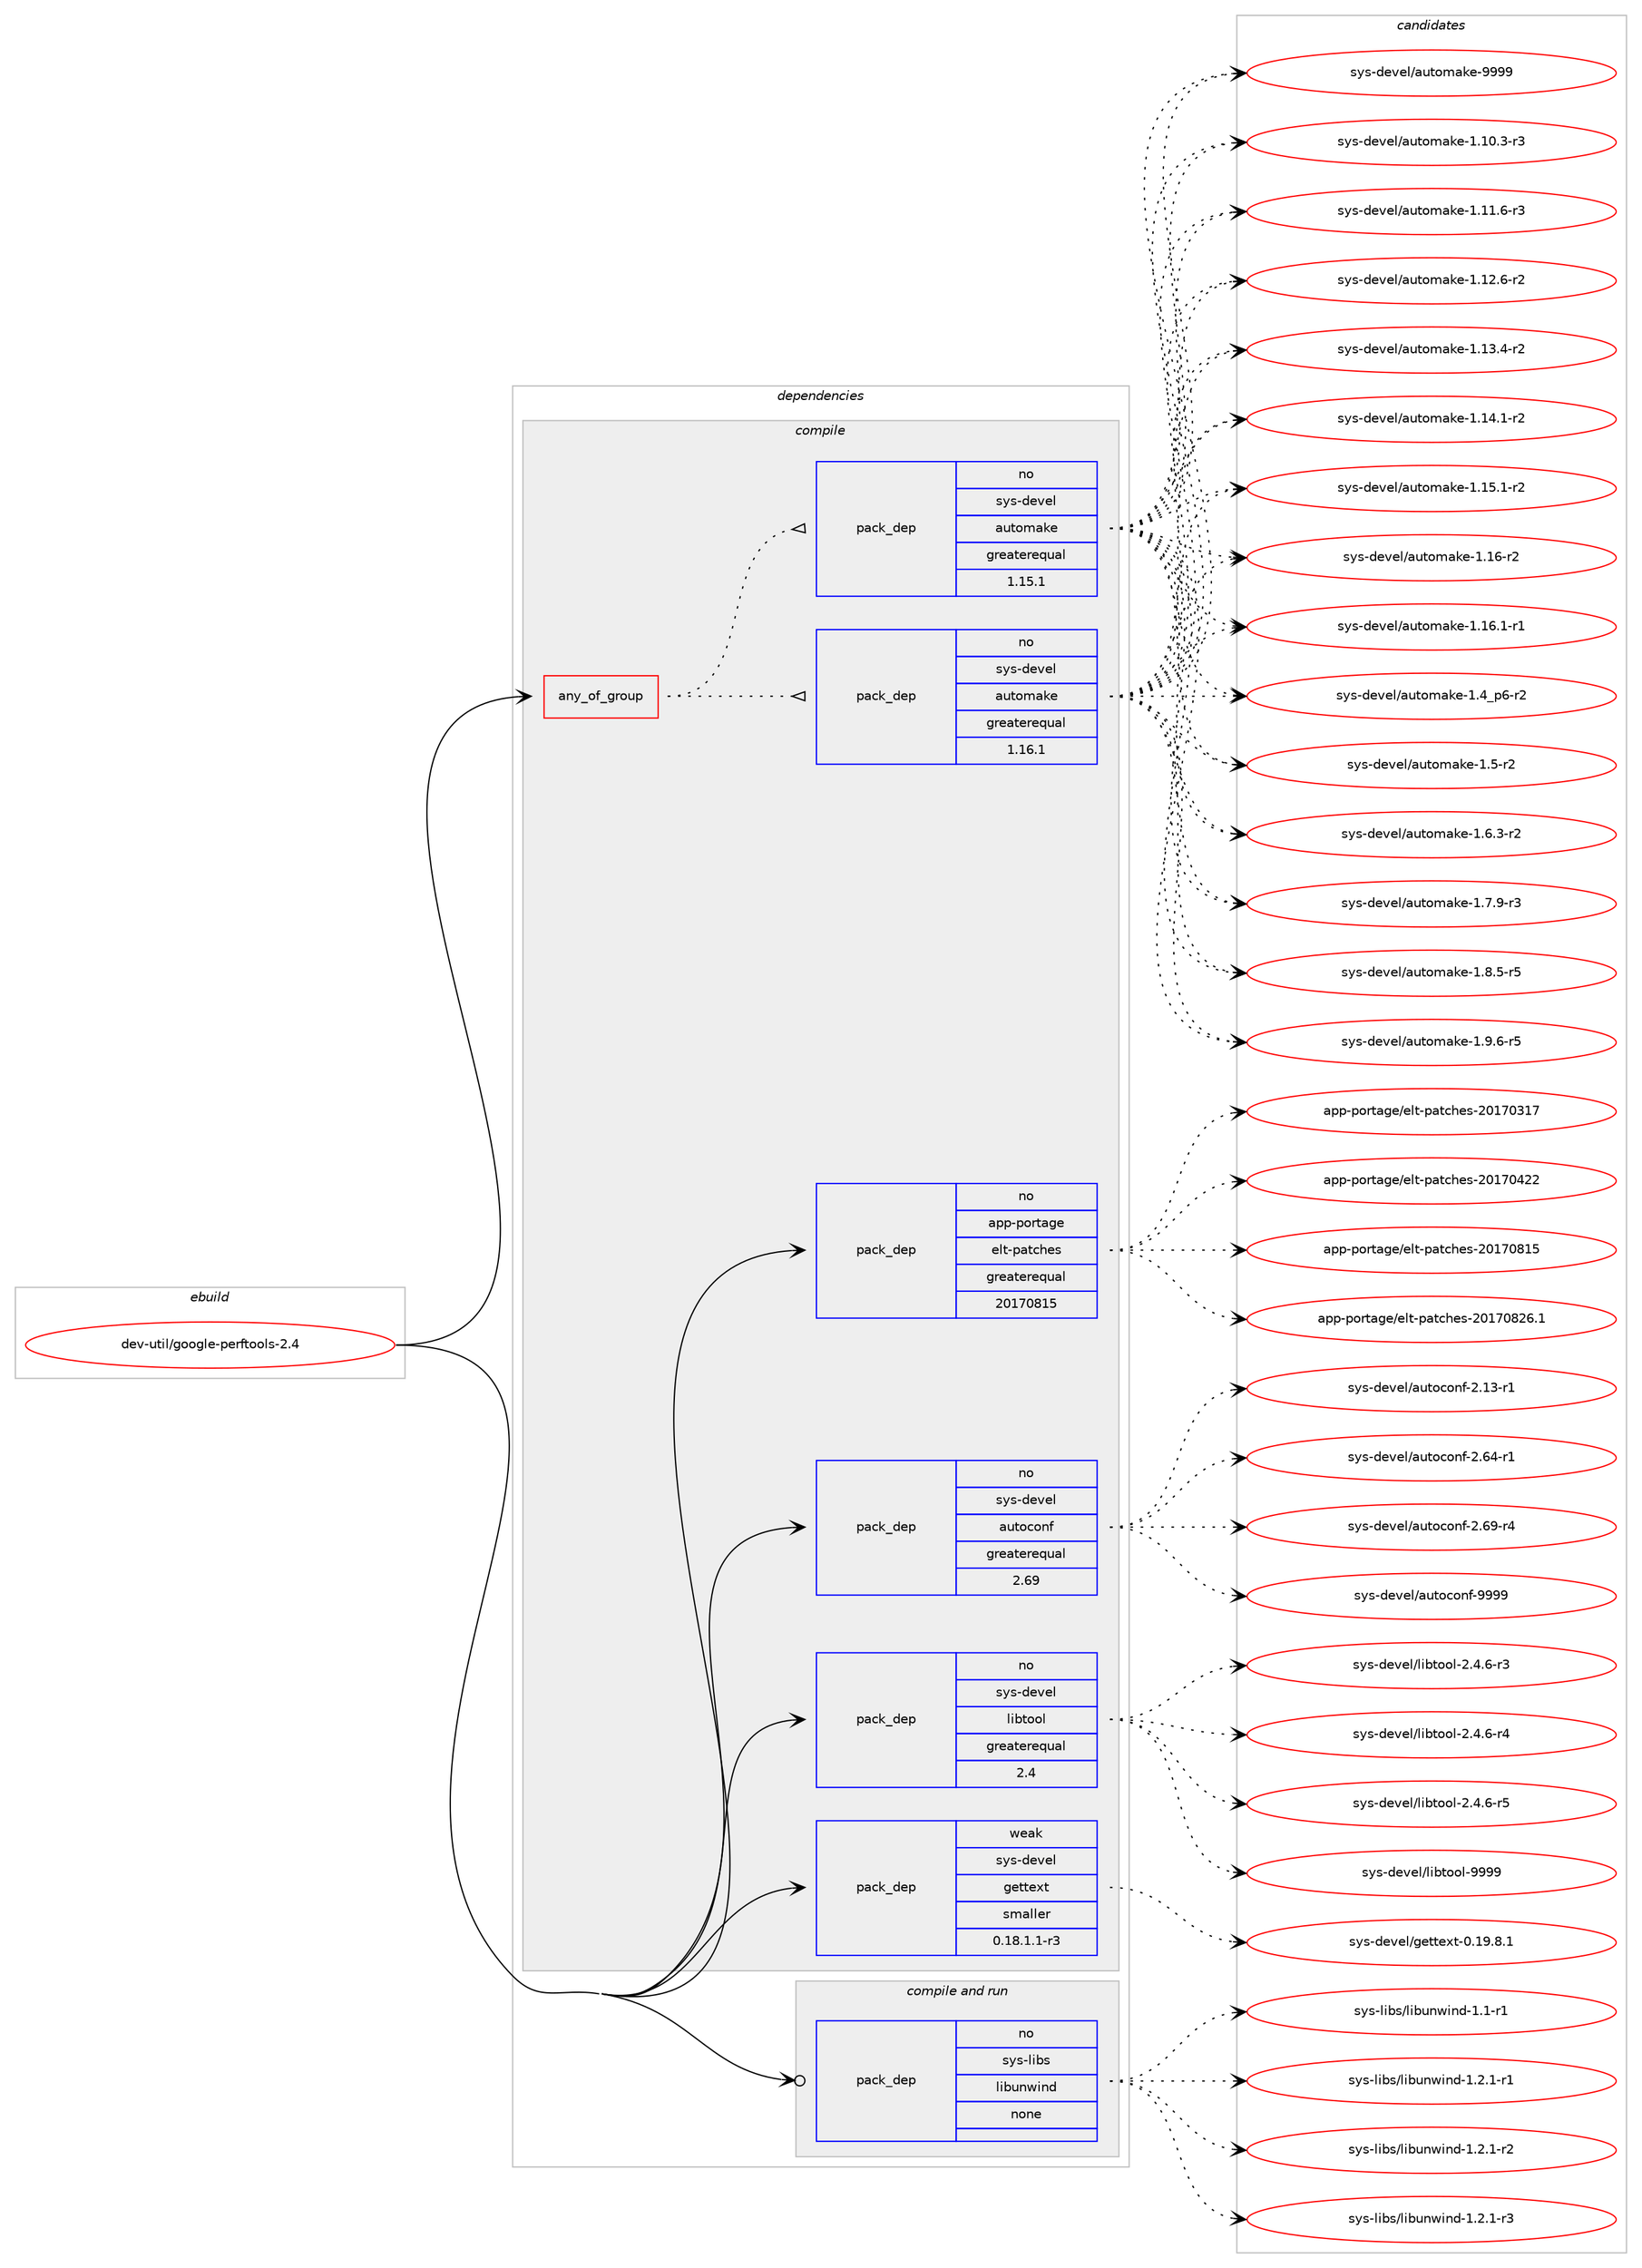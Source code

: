 digraph prolog {

# *************
# Graph options
# *************

newrank=true;
concentrate=true;
compound=true;
graph [rankdir=LR,fontname=Helvetica,fontsize=10,ranksep=1.5];#, ranksep=2.5, nodesep=0.2];
edge  [arrowhead=vee];
node  [fontname=Helvetica,fontsize=10];

# **********
# The ebuild
# **********

subgraph cluster_leftcol {
color=gray;
rank=same;
label=<<i>ebuild</i>>;
id [label="dev-util/google-perftools-2.4", color=red, width=4, href="../dev-util/google-perftools-2.4.svg"];
}

# ****************
# The dependencies
# ****************

subgraph cluster_midcol {
color=gray;
label=<<i>dependencies</i>>;
subgraph cluster_compile {
fillcolor="#eeeeee";
style=filled;
label=<<i>compile</i>>;
subgraph any23057 {
dependency1546042 [label=<<TABLE BORDER="0" CELLBORDER="1" CELLSPACING="0" CELLPADDING="4"><TR><TD CELLPADDING="10">any_of_group</TD></TR></TABLE>>, shape=none, color=red];subgraph pack1097894 {
dependency1546043 [label=<<TABLE BORDER="0" CELLBORDER="1" CELLSPACING="0" CELLPADDING="4" WIDTH="220"><TR><TD ROWSPAN="6" CELLPADDING="30">pack_dep</TD></TR><TR><TD WIDTH="110">no</TD></TR><TR><TD>sys-devel</TD></TR><TR><TD>automake</TD></TR><TR><TD>greaterequal</TD></TR><TR><TD>1.16.1</TD></TR></TABLE>>, shape=none, color=blue];
}
dependency1546042:e -> dependency1546043:w [weight=20,style="dotted",arrowhead="oinv"];
subgraph pack1097895 {
dependency1546044 [label=<<TABLE BORDER="0" CELLBORDER="1" CELLSPACING="0" CELLPADDING="4" WIDTH="220"><TR><TD ROWSPAN="6" CELLPADDING="30">pack_dep</TD></TR><TR><TD WIDTH="110">no</TD></TR><TR><TD>sys-devel</TD></TR><TR><TD>automake</TD></TR><TR><TD>greaterequal</TD></TR><TR><TD>1.15.1</TD></TR></TABLE>>, shape=none, color=blue];
}
dependency1546042:e -> dependency1546044:w [weight=20,style="dotted",arrowhead="oinv"];
}
id:e -> dependency1546042:w [weight=20,style="solid",arrowhead="vee"];
subgraph pack1097896 {
dependency1546045 [label=<<TABLE BORDER="0" CELLBORDER="1" CELLSPACING="0" CELLPADDING="4" WIDTH="220"><TR><TD ROWSPAN="6" CELLPADDING="30">pack_dep</TD></TR><TR><TD WIDTH="110">no</TD></TR><TR><TD>app-portage</TD></TR><TR><TD>elt-patches</TD></TR><TR><TD>greaterequal</TD></TR><TR><TD>20170815</TD></TR></TABLE>>, shape=none, color=blue];
}
id:e -> dependency1546045:w [weight=20,style="solid",arrowhead="vee"];
subgraph pack1097897 {
dependency1546046 [label=<<TABLE BORDER="0" CELLBORDER="1" CELLSPACING="0" CELLPADDING="4" WIDTH="220"><TR><TD ROWSPAN="6" CELLPADDING="30">pack_dep</TD></TR><TR><TD WIDTH="110">no</TD></TR><TR><TD>sys-devel</TD></TR><TR><TD>autoconf</TD></TR><TR><TD>greaterequal</TD></TR><TR><TD>2.69</TD></TR></TABLE>>, shape=none, color=blue];
}
id:e -> dependency1546046:w [weight=20,style="solid",arrowhead="vee"];
subgraph pack1097898 {
dependency1546047 [label=<<TABLE BORDER="0" CELLBORDER="1" CELLSPACING="0" CELLPADDING="4" WIDTH="220"><TR><TD ROWSPAN="6" CELLPADDING="30">pack_dep</TD></TR><TR><TD WIDTH="110">no</TD></TR><TR><TD>sys-devel</TD></TR><TR><TD>libtool</TD></TR><TR><TD>greaterequal</TD></TR><TR><TD>2.4</TD></TR></TABLE>>, shape=none, color=blue];
}
id:e -> dependency1546047:w [weight=20,style="solid",arrowhead="vee"];
subgraph pack1097899 {
dependency1546048 [label=<<TABLE BORDER="0" CELLBORDER="1" CELLSPACING="0" CELLPADDING="4" WIDTH="220"><TR><TD ROWSPAN="6" CELLPADDING="30">pack_dep</TD></TR><TR><TD WIDTH="110">weak</TD></TR><TR><TD>sys-devel</TD></TR><TR><TD>gettext</TD></TR><TR><TD>smaller</TD></TR><TR><TD>0.18.1.1-r3</TD></TR></TABLE>>, shape=none, color=blue];
}
id:e -> dependency1546048:w [weight=20,style="solid",arrowhead="vee"];
}
subgraph cluster_compileandrun {
fillcolor="#eeeeee";
style=filled;
label=<<i>compile and run</i>>;
subgraph pack1097900 {
dependency1546049 [label=<<TABLE BORDER="0" CELLBORDER="1" CELLSPACING="0" CELLPADDING="4" WIDTH="220"><TR><TD ROWSPAN="6" CELLPADDING="30">pack_dep</TD></TR><TR><TD WIDTH="110">no</TD></TR><TR><TD>sys-libs</TD></TR><TR><TD>libunwind</TD></TR><TR><TD>none</TD></TR><TR><TD></TD></TR></TABLE>>, shape=none, color=blue];
}
id:e -> dependency1546049:w [weight=20,style="solid",arrowhead="odotvee"];
}
subgraph cluster_run {
fillcolor="#eeeeee";
style=filled;
label=<<i>run</i>>;
}
}

# **************
# The candidates
# **************

subgraph cluster_choices {
rank=same;
color=gray;
label=<<i>candidates</i>>;

subgraph choice1097894 {
color=black;
nodesep=1;
choice11512111545100101118101108479711711611110997107101454946494846514511451 [label="sys-devel/automake-1.10.3-r3", color=red, width=4,href="../sys-devel/automake-1.10.3-r3.svg"];
choice11512111545100101118101108479711711611110997107101454946494946544511451 [label="sys-devel/automake-1.11.6-r3", color=red, width=4,href="../sys-devel/automake-1.11.6-r3.svg"];
choice11512111545100101118101108479711711611110997107101454946495046544511450 [label="sys-devel/automake-1.12.6-r2", color=red, width=4,href="../sys-devel/automake-1.12.6-r2.svg"];
choice11512111545100101118101108479711711611110997107101454946495146524511450 [label="sys-devel/automake-1.13.4-r2", color=red, width=4,href="../sys-devel/automake-1.13.4-r2.svg"];
choice11512111545100101118101108479711711611110997107101454946495246494511450 [label="sys-devel/automake-1.14.1-r2", color=red, width=4,href="../sys-devel/automake-1.14.1-r2.svg"];
choice11512111545100101118101108479711711611110997107101454946495346494511450 [label="sys-devel/automake-1.15.1-r2", color=red, width=4,href="../sys-devel/automake-1.15.1-r2.svg"];
choice1151211154510010111810110847971171161111099710710145494649544511450 [label="sys-devel/automake-1.16-r2", color=red, width=4,href="../sys-devel/automake-1.16-r2.svg"];
choice11512111545100101118101108479711711611110997107101454946495446494511449 [label="sys-devel/automake-1.16.1-r1", color=red, width=4,href="../sys-devel/automake-1.16.1-r1.svg"];
choice115121115451001011181011084797117116111109971071014549465295112544511450 [label="sys-devel/automake-1.4_p6-r2", color=red, width=4,href="../sys-devel/automake-1.4_p6-r2.svg"];
choice11512111545100101118101108479711711611110997107101454946534511450 [label="sys-devel/automake-1.5-r2", color=red, width=4,href="../sys-devel/automake-1.5-r2.svg"];
choice115121115451001011181011084797117116111109971071014549465446514511450 [label="sys-devel/automake-1.6.3-r2", color=red, width=4,href="../sys-devel/automake-1.6.3-r2.svg"];
choice115121115451001011181011084797117116111109971071014549465546574511451 [label="sys-devel/automake-1.7.9-r3", color=red, width=4,href="../sys-devel/automake-1.7.9-r3.svg"];
choice115121115451001011181011084797117116111109971071014549465646534511453 [label="sys-devel/automake-1.8.5-r5", color=red, width=4,href="../sys-devel/automake-1.8.5-r5.svg"];
choice115121115451001011181011084797117116111109971071014549465746544511453 [label="sys-devel/automake-1.9.6-r5", color=red, width=4,href="../sys-devel/automake-1.9.6-r5.svg"];
choice115121115451001011181011084797117116111109971071014557575757 [label="sys-devel/automake-9999", color=red, width=4,href="../sys-devel/automake-9999.svg"];
dependency1546043:e -> choice11512111545100101118101108479711711611110997107101454946494846514511451:w [style=dotted,weight="100"];
dependency1546043:e -> choice11512111545100101118101108479711711611110997107101454946494946544511451:w [style=dotted,weight="100"];
dependency1546043:e -> choice11512111545100101118101108479711711611110997107101454946495046544511450:w [style=dotted,weight="100"];
dependency1546043:e -> choice11512111545100101118101108479711711611110997107101454946495146524511450:w [style=dotted,weight="100"];
dependency1546043:e -> choice11512111545100101118101108479711711611110997107101454946495246494511450:w [style=dotted,weight="100"];
dependency1546043:e -> choice11512111545100101118101108479711711611110997107101454946495346494511450:w [style=dotted,weight="100"];
dependency1546043:e -> choice1151211154510010111810110847971171161111099710710145494649544511450:w [style=dotted,weight="100"];
dependency1546043:e -> choice11512111545100101118101108479711711611110997107101454946495446494511449:w [style=dotted,weight="100"];
dependency1546043:e -> choice115121115451001011181011084797117116111109971071014549465295112544511450:w [style=dotted,weight="100"];
dependency1546043:e -> choice11512111545100101118101108479711711611110997107101454946534511450:w [style=dotted,weight="100"];
dependency1546043:e -> choice115121115451001011181011084797117116111109971071014549465446514511450:w [style=dotted,weight="100"];
dependency1546043:e -> choice115121115451001011181011084797117116111109971071014549465546574511451:w [style=dotted,weight="100"];
dependency1546043:e -> choice115121115451001011181011084797117116111109971071014549465646534511453:w [style=dotted,weight="100"];
dependency1546043:e -> choice115121115451001011181011084797117116111109971071014549465746544511453:w [style=dotted,weight="100"];
dependency1546043:e -> choice115121115451001011181011084797117116111109971071014557575757:w [style=dotted,weight="100"];
}
subgraph choice1097895 {
color=black;
nodesep=1;
choice11512111545100101118101108479711711611110997107101454946494846514511451 [label="sys-devel/automake-1.10.3-r3", color=red, width=4,href="../sys-devel/automake-1.10.3-r3.svg"];
choice11512111545100101118101108479711711611110997107101454946494946544511451 [label="sys-devel/automake-1.11.6-r3", color=red, width=4,href="../sys-devel/automake-1.11.6-r3.svg"];
choice11512111545100101118101108479711711611110997107101454946495046544511450 [label="sys-devel/automake-1.12.6-r2", color=red, width=4,href="../sys-devel/automake-1.12.6-r2.svg"];
choice11512111545100101118101108479711711611110997107101454946495146524511450 [label="sys-devel/automake-1.13.4-r2", color=red, width=4,href="../sys-devel/automake-1.13.4-r2.svg"];
choice11512111545100101118101108479711711611110997107101454946495246494511450 [label="sys-devel/automake-1.14.1-r2", color=red, width=4,href="../sys-devel/automake-1.14.1-r2.svg"];
choice11512111545100101118101108479711711611110997107101454946495346494511450 [label="sys-devel/automake-1.15.1-r2", color=red, width=4,href="../sys-devel/automake-1.15.1-r2.svg"];
choice1151211154510010111810110847971171161111099710710145494649544511450 [label="sys-devel/automake-1.16-r2", color=red, width=4,href="../sys-devel/automake-1.16-r2.svg"];
choice11512111545100101118101108479711711611110997107101454946495446494511449 [label="sys-devel/automake-1.16.1-r1", color=red, width=4,href="../sys-devel/automake-1.16.1-r1.svg"];
choice115121115451001011181011084797117116111109971071014549465295112544511450 [label="sys-devel/automake-1.4_p6-r2", color=red, width=4,href="../sys-devel/automake-1.4_p6-r2.svg"];
choice11512111545100101118101108479711711611110997107101454946534511450 [label="sys-devel/automake-1.5-r2", color=red, width=4,href="../sys-devel/automake-1.5-r2.svg"];
choice115121115451001011181011084797117116111109971071014549465446514511450 [label="sys-devel/automake-1.6.3-r2", color=red, width=4,href="../sys-devel/automake-1.6.3-r2.svg"];
choice115121115451001011181011084797117116111109971071014549465546574511451 [label="sys-devel/automake-1.7.9-r3", color=red, width=4,href="../sys-devel/automake-1.7.9-r3.svg"];
choice115121115451001011181011084797117116111109971071014549465646534511453 [label="sys-devel/automake-1.8.5-r5", color=red, width=4,href="../sys-devel/automake-1.8.5-r5.svg"];
choice115121115451001011181011084797117116111109971071014549465746544511453 [label="sys-devel/automake-1.9.6-r5", color=red, width=4,href="../sys-devel/automake-1.9.6-r5.svg"];
choice115121115451001011181011084797117116111109971071014557575757 [label="sys-devel/automake-9999", color=red, width=4,href="../sys-devel/automake-9999.svg"];
dependency1546044:e -> choice11512111545100101118101108479711711611110997107101454946494846514511451:w [style=dotted,weight="100"];
dependency1546044:e -> choice11512111545100101118101108479711711611110997107101454946494946544511451:w [style=dotted,weight="100"];
dependency1546044:e -> choice11512111545100101118101108479711711611110997107101454946495046544511450:w [style=dotted,weight="100"];
dependency1546044:e -> choice11512111545100101118101108479711711611110997107101454946495146524511450:w [style=dotted,weight="100"];
dependency1546044:e -> choice11512111545100101118101108479711711611110997107101454946495246494511450:w [style=dotted,weight="100"];
dependency1546044:e -> choice11512111545100101118101108479711711611110997107101454946495346494511450:w [style=dotted,weight="100"];
dependency1546044:e -> choice1151211154510010111810110847971171161111099710710145494649544511450:w [style=dotted,weight="100"];
dependency1546044:e -> choice11512111545100101118101108479711711611110997107101454946495446494511449:w [style=dotted,weight="100"];
dependency1546044:e -> choice115121115451001011181011084797117116111109971071014549465295112544511450:w [style=dotted,weight="100"];
dependency1546044:e -> choice11512111545100101118101108479711711611110997107101454946534511450:w [style=dotted,weight="100"];
dependency1546044:e -> choice115121115451001011181011084797117116111109971071014549465446514511450:w [style=dotted,weight="100"];
dependency1546044:e -> choice115121115451001011181011084797117116111109971071014549465546574511451:w [style=dotted,weight="100"];
dependency1546044:e -> choice115121115451001011181011084797117116111109971071014549465646534511453:w [style=dotted,weight="100"];
dependency1546044:e -> choice115121115451001011181011084797117116111109971071014549465746544511453:w [style=dotted,weight="100"];
dependency1546044:e -> choice115121115451001011181011084797117116111109971071014557575757:w [style=dotted,weight="100"];
}
subgraph choice1097896 {
color=black;
nodesep=1;
choice97112112451121111141169710310147101108116451129711699104101115455048495548514955 [label="app-portage/elt-patches-20170317", color=red, width=4,href="../app-portage/elt-patches-20170317.svg"];
choice97112112451121111141169710310147101108116451129711699104101115455048495548525050 [label="app-portage/elt-patches-20170422", color=red, width=4,href="../app-portage/elt-patches-20170422.svg"];
choice97112112451121111141169710310147101108116451129711699104101115455048495548564953 [label="app-portage/elt-patches-20170815", color=red, width=4,href="../app-portage/elt-patches-20170815.svg"];
choice971121124511211111411697103101471011081164511297116991041011154550484955485650544649 [label="app-portage/elt-patches-20170826.1", color=red, width=4,href="../app-portage/elt-patches-20170826.1.svg"];
dependency1546045:e -> choice97112112451121111141169710310147101108116451129711699104101115455048495548514955:w [style=dotted,weight="100"];
dependency1546045:e -> choice97112112451121111141169710310147101108116451129711699104101115455048495548525050:w [style=dotted,weight="100"];
dependency1546045:e -> choice97112112451121111141169710310147101108116451129711699104101115455048495548564953:w [style=dotted,weight="100"];
dependency1546045:e -> choice971121124511211111411697103101471011081164511297116991041011154550484955485650544649:w [style=dotted,weight="100"];
}
subgraph choice1097897 {
color=black;
nodesep=1;
choice1151211154510010111810110847971171161119911111010245504649514511449 [label="sys-devel/autoconf-2.13-r1", color=red, width=4,href="../sys-devel/autoconf-2.13-r1.svg"];
choice1151211154510010111810110847971171161119911111010245504654524511449 [label="sys-devel/autoconf-2.64-r1", color=red, width=4,href="../sys-devel/autoconf-2.64-r1.svg"];
choice1151211154510010111810110847971171161119911111010245504654574511452 [label="sys-devel/autoconf-2.69-r4", color=red, width=4,href="../sys-devel/autoconf-2.69-r4.svg"];
choice115121115451001011181011084797117116111991111101024557575757 [label="sys-devel/autoconf-9999", color=red, width=4,href="../sys-devel/autoconf-9999.svg"];
dependency1546046:e -> choice1151211154510010111810110847971171161119911111010245504649514511449:w [style=dotted,weight="100"];
dependency1546046:e -> choice1151211154510010111810110847971171161119911111010245504654524511449:w [style=dotted,weight="100"];
dependency1546046:e -> choice1151211154510010111810110847971171161119911111010245504654574511452:w [style=dotted,weight="100"];
dependency1546046:e -> choice115121115451001011181011084797117116111991111101024557575757:w [style=dotted,weight="100"];
}
subgraph choice1097898 {
color=black;
nodesep=1;
choice1151211154510010111810110847108105981161111111084550465246544511451 [label="sys-devel/libtool-2.4.6-r3", color=red, width=4,href="../sys-devel/libtool-2.4.6-r3.svg"];
choice1151211154510010111810110847108105981161111111084550465246544511452 [label="sys-devel/libtool-2.4.6-r4", color=red, width=4,href="../sys-devel/libtool-2.4.6-r4.svg"];
choice1151211154510010111810110847108105981161111111084550465246544511453 [label="sys-devel/libtool-2.4.6-r5", color=red, width=4,href="../sys-devel/libtool-2.4.6-r5.svg"];
choice1151211154510010111810110847108105981161111111084557575757 [label="sys-devel/libtool-9999", color=red, width=4,href="../sys-devel/libtool-9999.svg"];
dependency1546047:e -> choice1151211154510010111810110847108105981161111111084550465246544511451:w [style=dotted,weight="100"];
dependency1546047:e -> choice1151211154510010111810110847108105981161111111084550465246544511452:w [style=dotted,weight="100"];
dependency1546047:e -> choice1151211154510010111810110847108105981161111111084550465246544511453:w [style=dotted,weight="100"];
dependency1546047:e -> choice1151211154510010111810110847108105981161111111084557575757:w [style=dotted,weight="100"];
}
subgraph choice1097899 {
color=black;
nodesep=1;
choice1151211154510010111810110847103101116116101120116454846495746564649 [label="sys-devel/gettext-0.19.8.1", color=red, width=4,href="../sys-devel/gettext-0.19.8.1.svg"];
dependency1546048:e -> choice1151211154510010111810110847103101116116101120116454846495746564649:w [style=dotted,weight="100"];
}
subgraph choice1097900 {
color=black;
nodesep=1;
choice11512111545108105981154710810598117110119105110100454946494511449 [label="sys-libs/libunwind-1.1-r1", color=red, width=4,href="../sys-libs/libunwind-1.1-r1.svg"];
choice115121115451081059811547108105981171101191051101004549465046494511449 [label="sys-libs/libunwind-1.2.1-r1", color=red, width=4,href="../sys-libs/libunwind-1.2.1-r1.svg"];
choice115121115451081059811547108105981171101191051101004549465046494511450 [label="sys-libs/libunwind-1.2.1-r2", color=red, width=4,href="../sys-libs/libunwind-1.2.1-r2.svg"];
choice115121115451081059811547108105981171101191051101004549465046494511451 [label="sys-libs/libunwind-1.2.1-r3", color=red, width=4,href="../sys-libs/libunwind-1.2.1-r3.svg"];
dependency1546049:e -> choice11512111545108105981154710810598117110119105110100454946494511449:w [style=dotted,weight="100"];
dependency1546049:e -> choice115121115451081059811547108105981171101191051101004549465046494511449:w [style=dotted,weight="100"];
dependency1546049:e -> choice115121115451081059811547108105981171101191051101004549465046494511450:w [style=dotted,weight="100"];
dependency1546049:e -> choice115121115451081059811547108105981171101191051101004549465046494511451:w [style=dotted,weight="100"];
}
}

}
